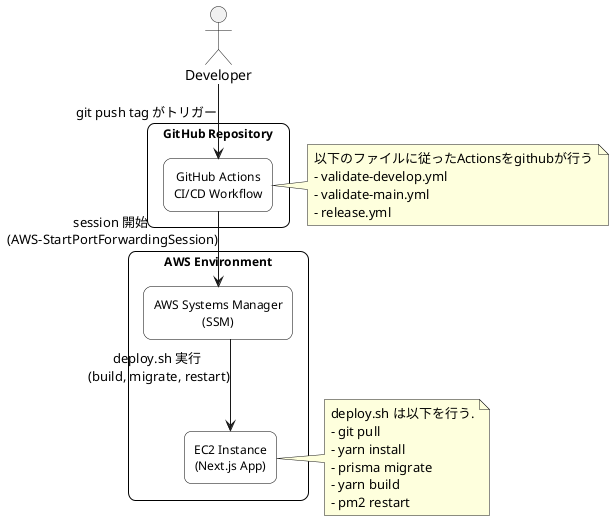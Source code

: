 @startuml
skinparam linetype ortho
skinparam defaultTextAlignment center
skinparam NoteTextAlignment left
skinparam rectangle {
  BackgroundColor White
  BorderColor Black
  FontSize 12
  RoundCorner 15
}

actor Developer

rectangle "GitHub Repository" {
  rectangle "GitHub Actions\nCI/CD Workflow" as Actions
}

rectangle "AWS Environment" {
  rectangle "AWS Systems Manager\n(SSM)" as SSM
  rectangle "EC2 Instance\n(Next.js App)" as EC2
}

Developer --> Actions : git push tag がトリガー
Actions --> SSM : session 開始 \n(AWS-StartPortForwardingSession)
SSM --> EC2 : deploy.sh 実行 \n(build, migrate, restart)

note right of Actions
以下のファイルに従ったActionsをgithubが行う
- validate-develop.yml
- validate-main.yml
- release.yml
end note

note right of EC2
deploy.sh は以下を行う.
- git pull
- yarn install
- prisma migrate
- yarn build
- pm2 restart
end note
@enduml